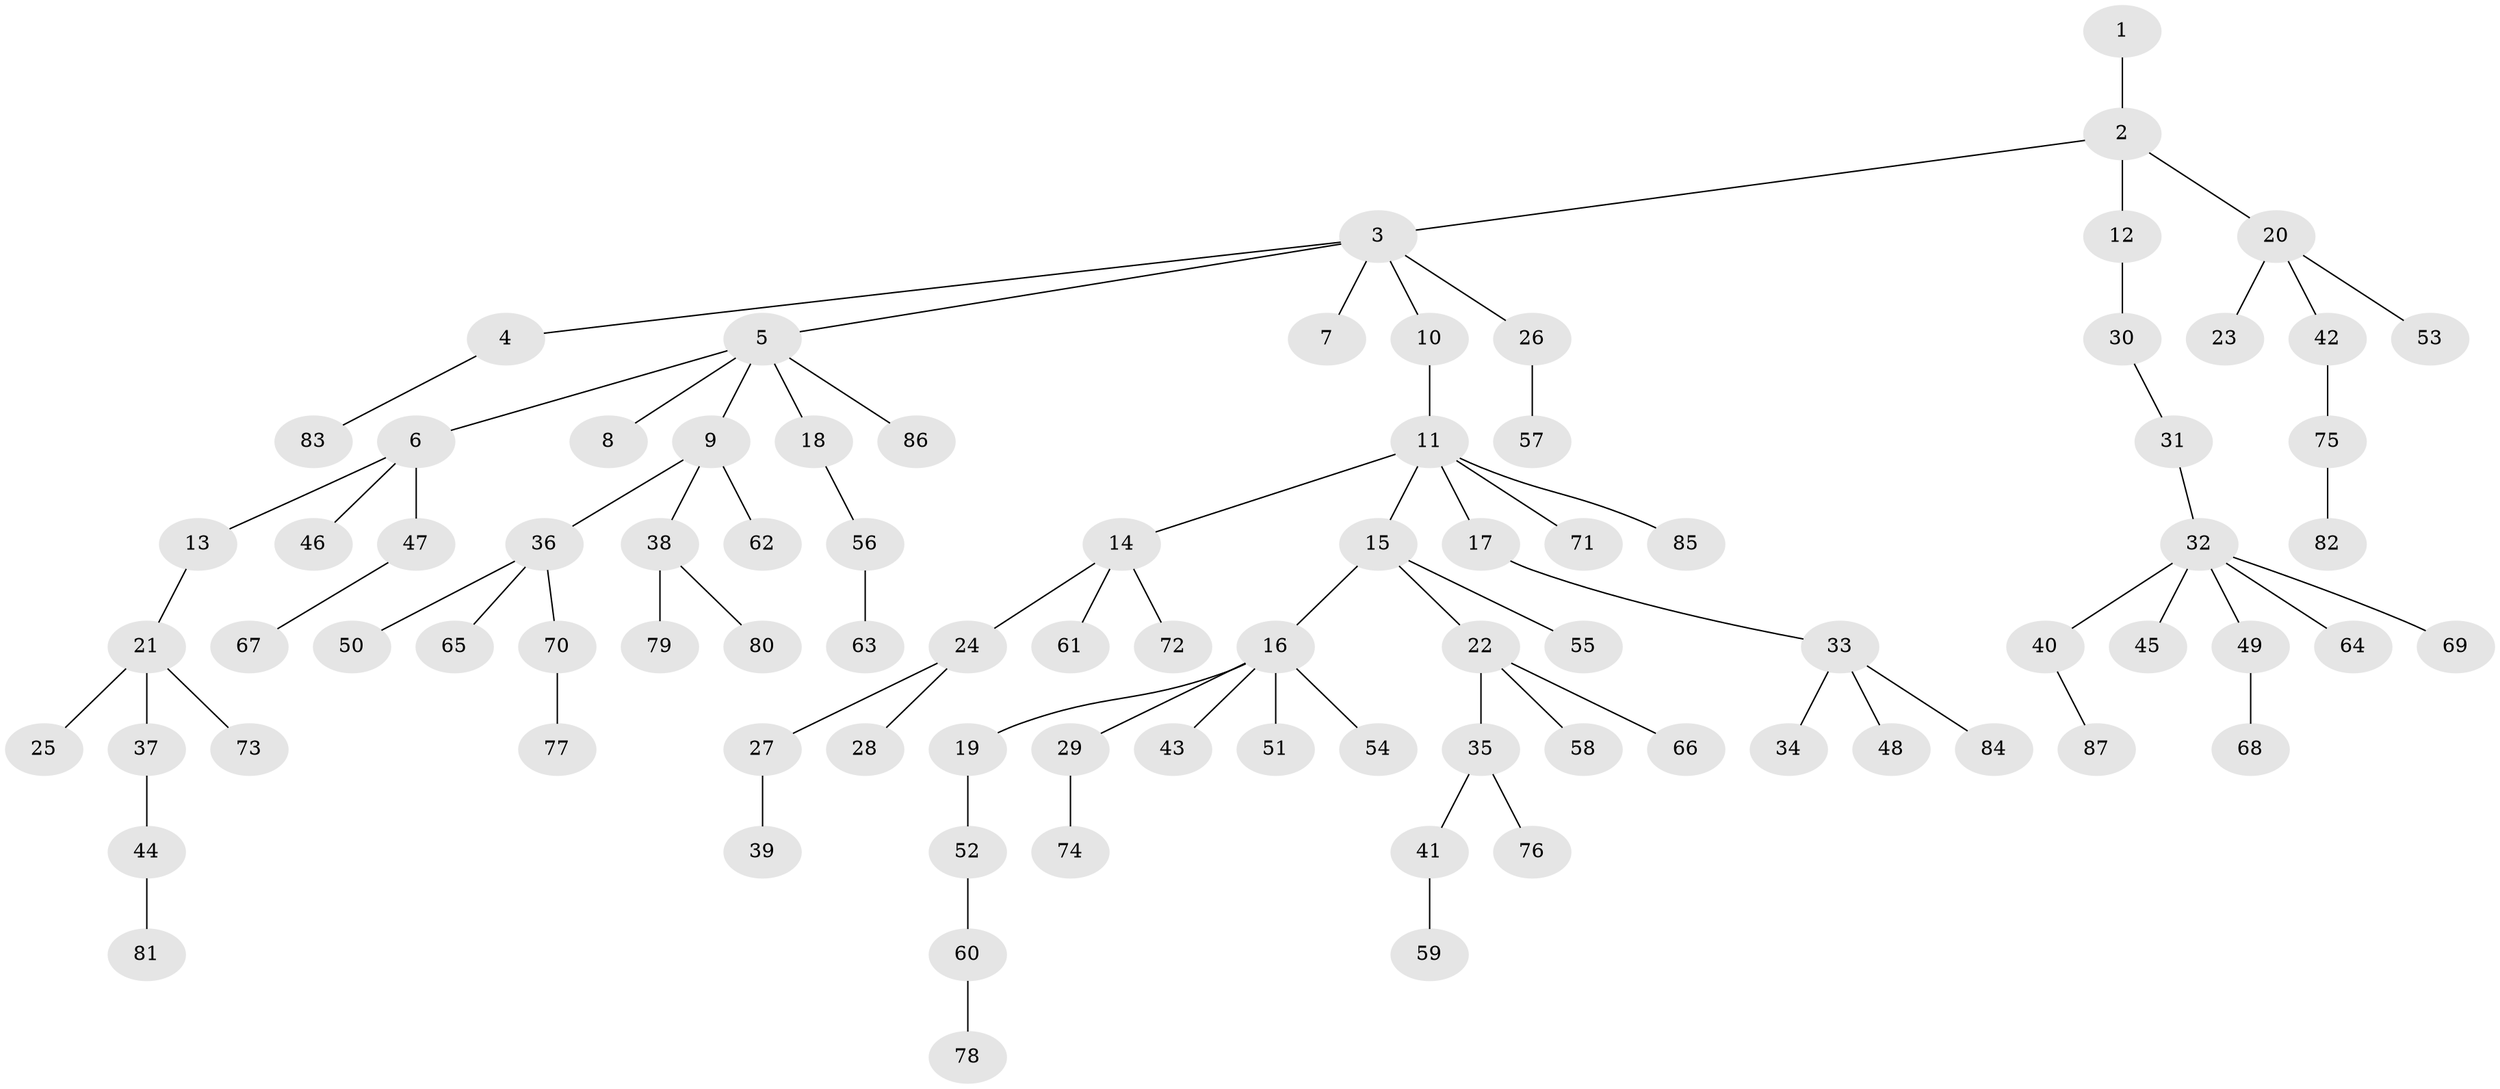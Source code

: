 // coarse degree distribution, {1: 0.7647058823529411, 10: 0.058823529411764705, 5: 0.029411764705882353, 2: 0.08823529411764706, 3: 0.029411764705882353, 6: 0.029411764705882353}
// Generated by graph-tools (version 1.1) at 2025/19/03/04/25 18:19:17]
// undirected, 87 vertices, 86 edges
graph export_dot {
graph [start="1"]
  node [color=gray90,style=filled];
  1;
  2;
  3;
  4;
  5;
  6;
  7;
  8;
  9;
  10;
  11;
  12;
  13;
  14;
  15;
  16;
  17;
  18;
  19;
  20;
  21;
  22;
  23;
  24;
  25;
  26;
  27;
  28;
  29;
  30;
  31;
  32;
  33;
  34;
  35;
  36;
  37;
  38;
  39;
  40;
  41;
  42;
  43;
  44;
  45;
  46;
  47;
  48;
  49;
  50;
  51;
  52;
  53;
  54;
  55;
  56;
  57;
  58;
  59;
  60;
  61;
  62;
  63;
  64;
  65;
  66;
  67;
  68;
  69;
  70;
  71;
  72;
  73;
  74;
  75;
  76;
  77;
  78;
  79;
  80;
  81;
  82;
  83;
  84;
  85;
  86;
  87;
  1 -- 2;
  2 -- 3;
  2 -- 12;
  2 -- 20;
  3 -- 4;
  3 -- 5;
  3 -- 7;
  3 -- 10;
  3 -- 26;
  4 -- 83;
  5 -- 6;
  5 -- 8;
  5 -- 9;
  5 -- 18;
  5 -- 86;
  6 -- 13;
  6 -- 46;
  6 -- 47;
  9 -- 36;
  9 -- 38;
  9 -- 62;
  10 -- 11;
  11 -- 14;
  11 -- 15;
  11 -- 17;
  11 -- 71;
  11 -- 85;
  12 -- 30;
  13 -- 21;
  14 -- 24;
  14 -- 61;
  14 -- 72;
  15 -- 16;
  15 -- 22;
  15 -- 55;
  16 -- 19;
  16 -- 29;
  16 -- 43;
  16 -- 51;
  16 -- 54;
  17 -- 33;
  18 -- 56;
  19 -- 52;
  20 -- 23;
  20 -- 42;
  20 -- 53;
  21 -- 25;
  21 -- 37;
  21 -- 73;
  22 -- 35;
  22 -- 58;
  22 -- 66;
  24 -- 27;
  24 -- 28;
  26 -- 57;
  27 -- 39;
  29 -- 74;
  30 -- 31;
  31 -- 32;
  32 -- 40;
  32 -- 45;
  32 -- 49;
  32 -- 64;
  32 -- 69;
  33 -- 34;
  33 -- 48;
  33 -- 84;
  35 -- 41;
  35 -- 76;
  36 -- 50;
  36 -- 65;
  36 -- 70;
  37 -- 44;
  38 -- 79;
  38 -- 80;
  40 -- 87;
  41 -- 59;
  42 -- 75;
  44 -- 81;
  47 -- 67;
  49 -- 68;
  52 -- 60;
  56 -- 63;
  60 -- 78;
  70 -- 77;
  75 -- 82;
}
